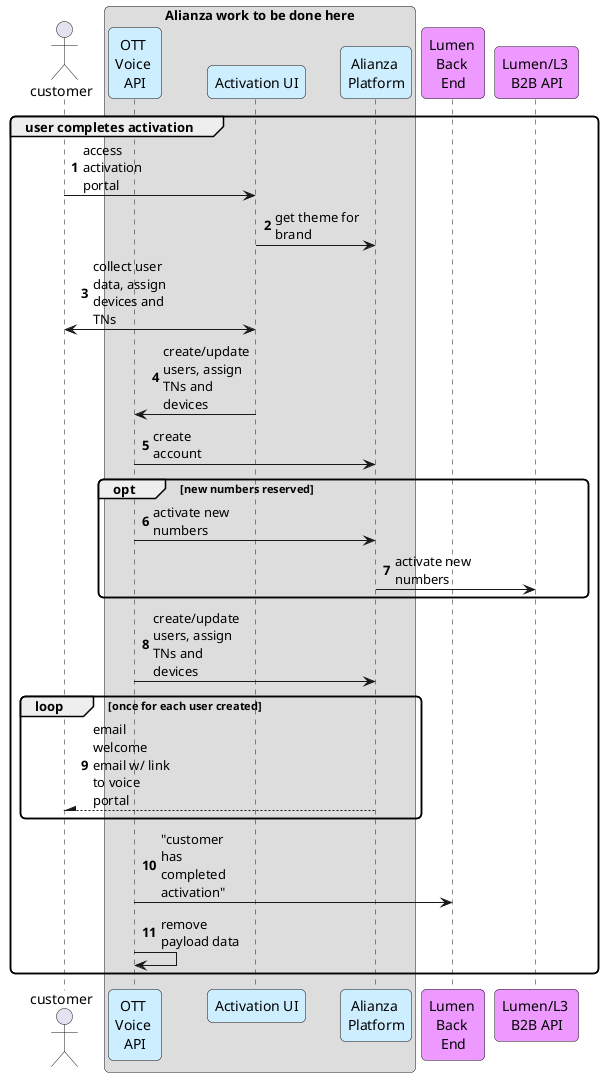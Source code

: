 @startuml
'https://plantuml.com/sequence-diagram

autonumber

'skinparam ParticipantPadding 20
skinparam ParticipantMaxSize 100
skinparam BoxMargin 10
skinparam maxmessagesize 85
skinparam RoundCorner 10

actor "customer" as u
box Alianza work to be done here
    participant "OTT \nVoice \nAPI" as ottapi #cceeff
    participant "Activation UI" as eup #cceeff
    participant "Alianza \nPlatform" as ax #cceeff
end box
participant "Lumen \nBack \nEnd" as lsfc #ee99ff
participant "Lumen/L3 \nB2B API" as l3b2b #ee99ff

group user completes activation
    u -> eup: access activation portal
    eup -> ax: get theme for brand
    eup <-> u: collect user data, assign devices and TNs
    eup -> ottapi: create/update users, assign TNs and devices
    ottapi -> ax: create account
    opt new numbers reserved
        ottapi -> ax: activate new numbers
        ax -> l3b2b: activate new numbers
    end
    ottapi -> ax: create/update users, assign TNs and devices
    loop once for each user created
        ax --\ u: email welcome email w/ link to voice portal
    end
    ottapi -> lsfc: "customer has completed activation"
    ottapi -> ottapi: remove payload data
end

@enduml